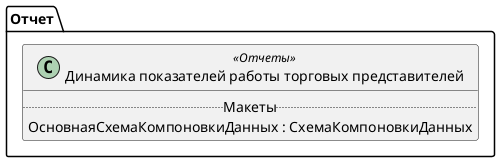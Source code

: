 ﻿@startuml ДинамикаПоказателейРаботыТорговыхПредставителей
'!include templates.wsd
'..\include templates.wsd
class Отчет.ДинамикаПоказателейРаботыТорговыхПредставителей as "Динамика показателей работы торговых представителей" <<Отчеты>>
{
..Макеты..
ОсновнаяСхемаКомпоновкиДанных : СхемаКомпоновкиДанных
}
@enduml
